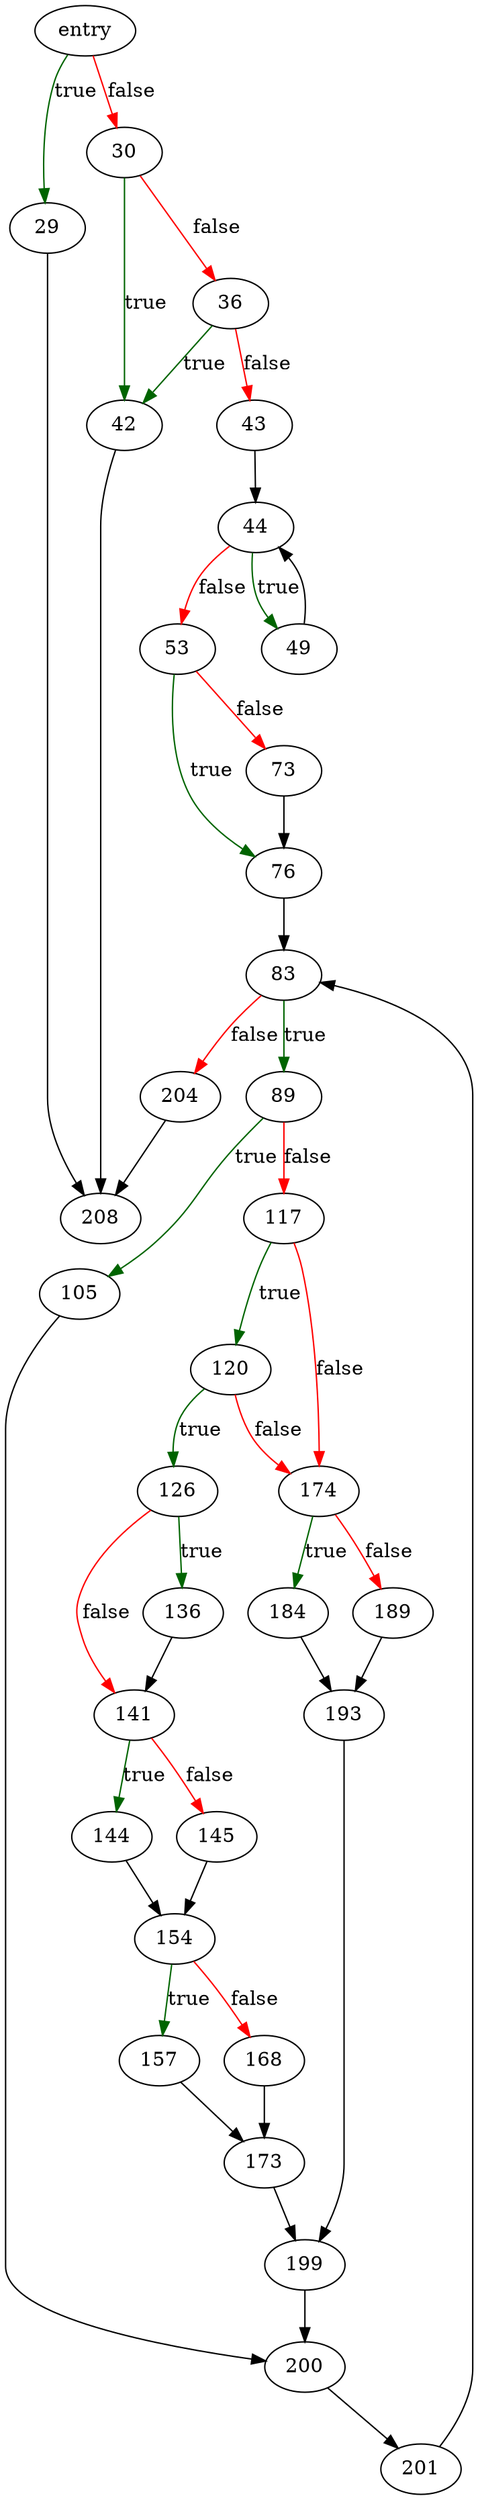 digraph "generateColumnNames" {
	// Node definitions.
	2 [label=entry];
	29;
	30;
	36;
	42;
	43;
	44;
	49;
	53;
	73;
	76;
	83;
	89;
	105;
	117;
	120;
	126;
	136;
	141;
	144;
	145;
	154;
	157;
	168;
	173;
	174;
	184;
	189;
	193;
	199;
	200;
	201;
	204;
	208;

	// Edge definitions.
	2 -> 29 [
		color=darkgreen
		label=true
	];
	2 -> 30 [
		color=red
		label=false
	];
	29 -> 208;
	30 -> 36 [
		color=red
		label=false
	];
	30 -> 42 [
		color=darkgreen
		label=true
	];
	36 -> 42 [
		color=darkgreen
		label=true
	];
	36 -> 43 [
		color=red
		label=false
	];
	42 -> 208;
	43 -> 44;
	44 -> 49 [
		color=darkgreen
		label=true
	];
	44 -> 53 [
		color=red
		label=false
	];
	49 -> 44;
	53 -> 73 [
		color=red
		label=false
	];
	53 -> 76 [
		color=darkgreen
		label=true
	];
	73 -> 76;
	76 -> 83;
	83 -> 89 [
		color=darkgreen
		label=true
	];
	83 -> 204 [
		color=red
		label=false
	];
	89 -> 105 [
		color=darkgreen
		label=true
	];
	89 -> 117 [
		color=red
		label=false
	];
	105 -> 200;
	117 -> 120 [
		color=darkgreen
		label=true
	];
	117 -> 174 [
		color=red
		label=false
	];
	120 -> 126 [
		color=darkgreen
		label=true
	];
	120 -> 174 [
		color=red
		label=false
	];
	126 -> 136 [
		color=darkgreen
		label=true
	];
	126 -> 141 [
		color=red
		label=false
	];
	136 -> 141;
	141 -> 144 [
		color=darkgreen
		label=true
	];
	141 -> 145 [
		color=red
		label=false
	];
	144 -> 154;
	145 -> 154;
	154 -> 157 [
		color=darkgreen
		label=true
	];
	154 -> 168 [
		color=red
		label=false
	];
	157 -> 173;
	168 -> 173;
	173 -> 199;
	174 -> 184 [
		color=darkgreen
		label=true
	];
	174 -> 189 [
		color=red
		label=false
	];
	184 -> 193;
	189 -> 193;
	193 -> 199;
	199 -> 200;
	200 -> 201;
	201 -> 83;
	204 -> 208;
}